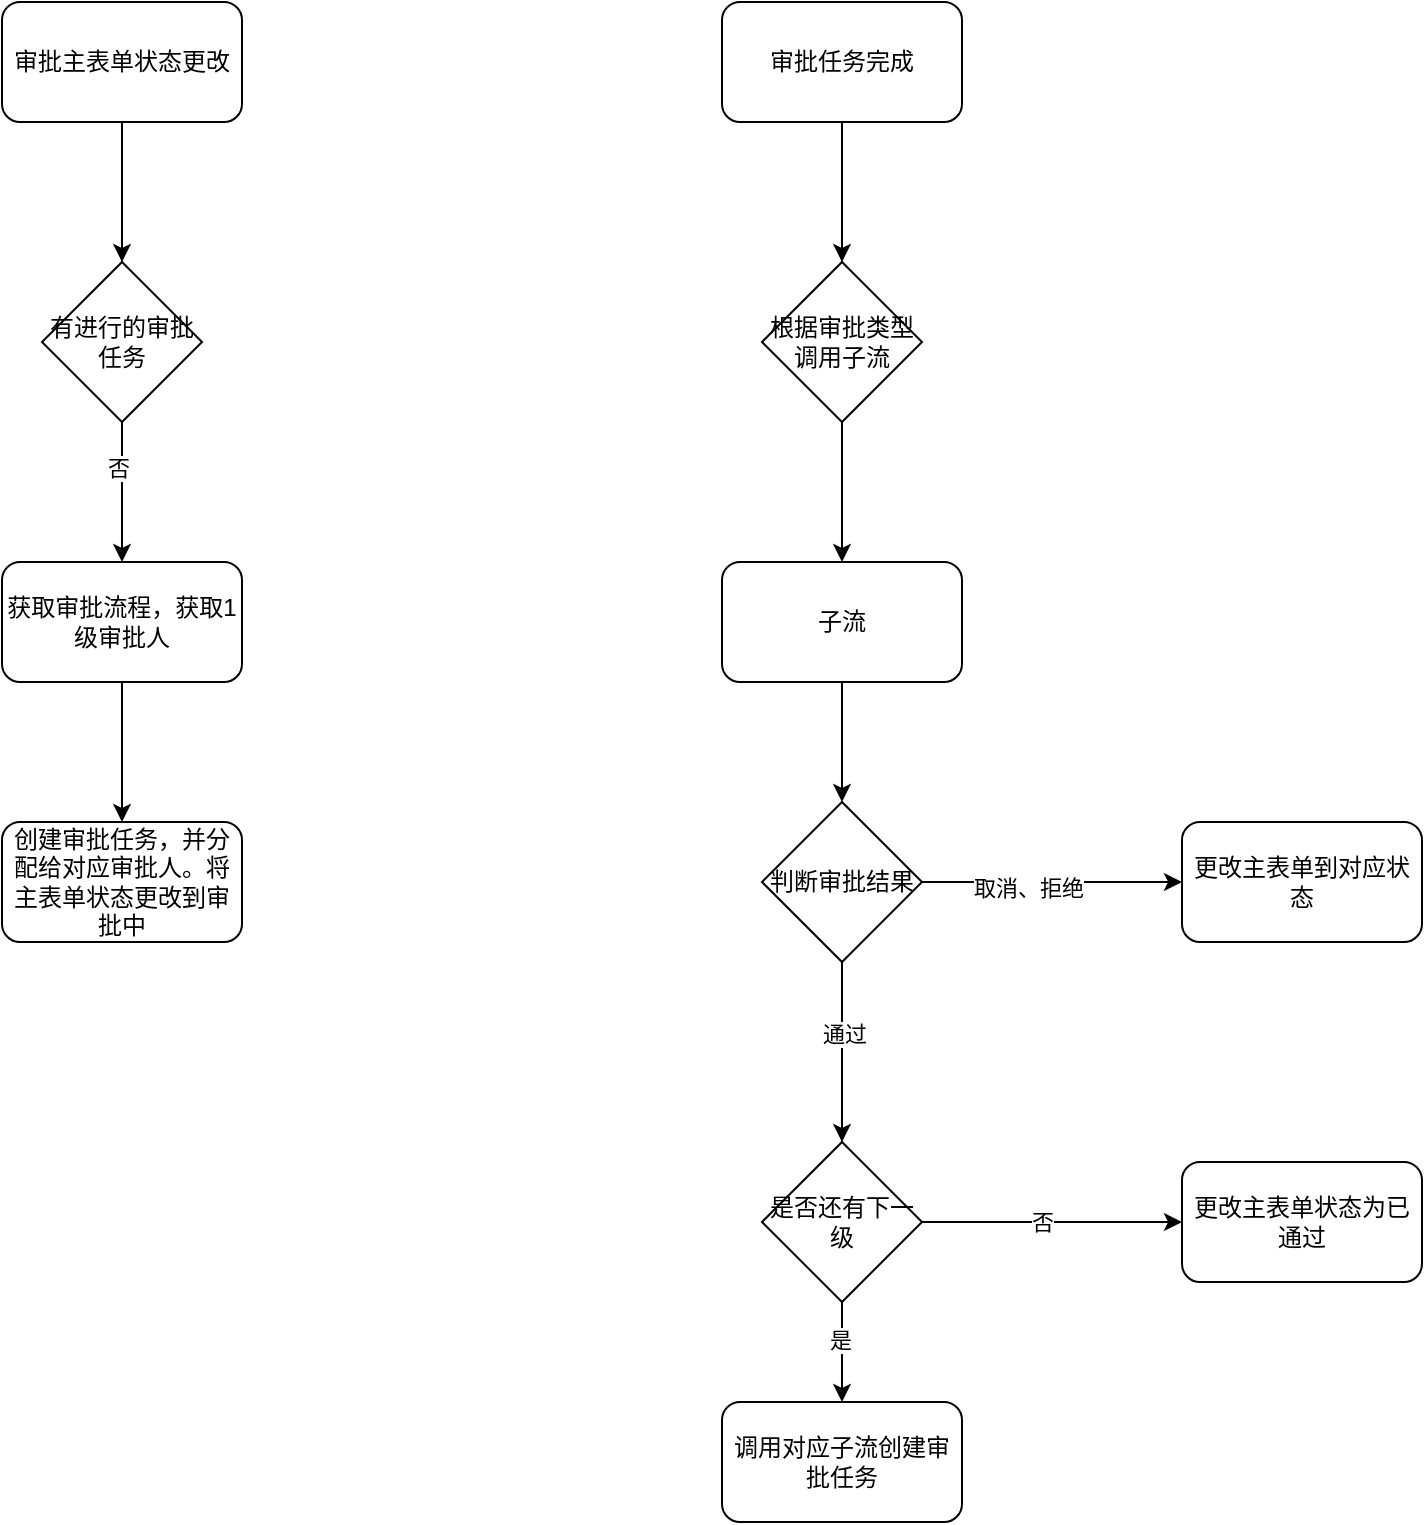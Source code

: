 <mxfile version="19.0.3" type="device"><diagram id="cwYlDLm9pZ9mxlpjvD5u" name="第 1 页"><mxGraphModel dx="1422" dy="865" grid="1" gridSize="10" guides="1" tooltips="1" connect="1" arrows="1" fold="1" page="1" pageScale="1" pageWidth="900" pageHeight="1600" math="0" shadow="0"><root><mxCell id="0"/><mxCell id="1" parent="0"/><mxCell id="73cjAdamGyDHTdHf0-Sb-3" style="edgeStyle=orthogonalEdgeStyle;rounded=0;orthogonalLoop=1;jettySize=auto;html=1;entryX=0.5;entryY=0;entryDx=0;entryDy=0;" edge="1" parent="1" source="73cjAdamGyDHTdHf0-Sb-1" target="73cjAdamGyDHTdHf0-Sb-2"><mxGeometry relative="1" as="geometry"/></mxCell><mxCell id="73cjAdamGyDHTdHf0-Sb-1" value="审批主表单状态更改" style="rounded=1;whiteSpace=wrap;html=1;" vertex="1" parent="1"><mxGeometry x="110" y="100" width="120" height="60" as="geometry"/></mxCell><mxCell id="73cjAdamGyDHTdHf0-Sb-6" style="edgeStyle=orthogonalEdgeStyle;rounded=0;orthogonalLoop=1;jettySize=auto;html=1;entryX=0.5;entryY=0;entryDx=0;entryDy=0;" edge="1" parent="1" source="73cjAdamGyDHTdHf0-Sb-2" target="73cjAdamGyDHTdHf0-Sb-5"><mxGeometry relative="1" as="geometry"/></mxCell><mxCell id="73cjAdamGyDHTdHf0-Sb-7" value="否" style="edgeLabel;html=1;align=center;verticalAlign=middle;resizable=0;points=[];" vertex="1" connectable="0" parent="73cjAdamGyDHTdHf0-Sb-6"><mxGeometry x="-0.35" y="-2" relative="1" as="geometry"><mxPoint as="offset"/></mxGeometry></mxCell><mxCell id="73cjAdamGyDHTdHf0-Sb-2" value="有进行的审批任务" style="rhombus;whiteSpace=wrap;html=1;" vertex="1" parent="1"><mxGeometry x="130" y="230" width="80" height="80" as="geometry"/></mxCell><mxCell id="73cjAdamGyDHTdHf0-Sb-9" style="edgeStyle=orthogonalEdgeStyle;rounded=0;orthogonalLoop=1;jettySize=auto;html=1;entryX=0.5;entryY=0;entryDx=0;entryDy=0;" edge="1" parent="1" source="73cjAdamGyDHTdHf0-Sb-5" target="73cjAdamGyDHTdHf0-Sb-8"><mxGeometry relative="1" as="geometry"/></mxCell><mxCell id="73cjAdamGyDHTdHf0-Sb-5" value="获取审批流程，获取1级审批人" style="rounded=1;whiteSpace=wrap;html=1;" vertex="1" parent="1"><mxGeometry x="110" y="380" width="120" height="60" as="geometry"/></mxCell><mxCell id="73cjAdamGyDHTdHf0-Sb-8" value="创建审批任务，并分配给对应审批人。将主表单状态更改到审批中" style="rounded=1;whiteSpace=wrap;html=1;" vertex="1" parent="1"><mxGeometry x="110" y="510" width="120" height="60" as="geometry"/></mxCell><mxCell id="73cjAdamGyDHTdHf0-Sb-12" style="edgeStyle=orthogonalEdgeStyle;rounded=0;orthogonalLoop=1;jettySize=auto;html=1;entryX=0.5;entryY=0;entryDx=0;entryDy=0;" edge="1" parent="1" source="73cjAdamGyDHTdHf0-Sb-10" target="73cjAdamGyDHTdHf0-Sb-11"><mxGeometry relative="1" as="geometry"/></mxCell><mxCell id="73cjAdamGyDHTdHf0-Sb-10" value="审批任务完成" style="rounded=1;whiteSpace=wrap;html=1;" vertex="1" parent="1"><mxGeometry x="470" y="100" width="120" height="60" as="geometry"/></mxCell><mxCell id="73cjAdamGyDHTdHf0-Sb-14" style="edgeStyle=orthogonalEdgeStyle;rounded=0;orthogonalLoop=1;jettySize=auto;html=1;entryX=0.5;entryY=0;entryDx=0;entryDy=0;" edge="1" parent="1" source="73cjAdamGyDHTdHf0-Sb-11" target="73cjAdamGyDHTdHf0-Sb-13"><mxGeometry relative="1" as="geometry"/></mxCell><mxCell id="73cjAdamGyDHTdHf0-Sb-11" value="根据审批类型调用子流" style="rhombus;whiteSpace=wrap;html=1;" vertex="1" parent="1"><mxGeometry x="490" y="230" width="80" height="80" as="geometry"/></mxCell><mxCell id="73cjAdamGyDHTdHf0-Sb-16" style="edgeStyle=orthogonalEdgeStyle;rounded=0;orthogonalLoop=1;jettySize=auto;html=1;entryX=0.5;entryY=0;entryDx=0;entryDy=0;" edge="1" parent="1" source="73cjAdamGyDHTdHf0-Sb-13" target="73cjAdamGyDHTdHf0-Sb-15"><mxGeometry relative="1" as="geometry"/></mxCell><mxCell id="73cjAdamGyDHTdHf0-Sb-13" value="子流" style="rounded=1;whiteSpace=wrap;html=1;" vertex="1" parent="1"><mxGeometry x="470" y="380" width="120" height="60" as="geometry"/></mxCell><mxCell id="73cjAdamGyDHTdHf0-Sb-17" style="edgeStyle=orthogonalEdgeStyle;rounded=0;orthogonalLoop=1;jettySize=auto;html=1;entryX=0;entryY=0.5;entryDx=0;entryDy=0;" edge="1" parent="1" source="73cjAdamGyDHTdHf0-Sb-15" target="73cjAdamGyDHTdHf0-Sb-19"><mxGeometry relative="1" as="geometry"><mxPoint x="690" y="540" as="targetPoint"/></mxGeometry></mxCell><mxCell id="73cjAdamGyDHTdHf0-Sb-18" value="取消、拒绝" style="edgeLabel;html=1;align=center;verticalAlign=middle;resizable=0;points=[];" vertex="1" connectable="0" parent="73cjAdamGyDHTdHf0-Sb-17"><mxGeometry x="-0.181" y="-3" relative="1" as="geometry"><mxPoint as="offset"/></mxGeometry></mxCell><mxCell id="73cjAdamGyDHTdHf0-Sb-22" style="edgeStyle=orthogonalEdgeStyle;rounded=0;orthogonalLoop=1;jettySize=auto;html=1;entryX=0.5;entryY=0;entryDx=0;entryDy=0;" edge="1" parent="1" source="73cjAdamGyDHTdHf0-Sb-15" target="73cjAdamGyDHTdHf0-Sb-21"><mxGeometry relative="1" as="geometry"/></mxCell><mxCell id="73cjAdamGyDHTdHf0-Sb-23" value="通过" style="edgeLabel;html=1;align=center;verticalAlign=middle;resizable=0;points=[];" vertex="1" connectable="0" parent="73cjAdamGyDHTdHf0-Sb-22"><mxGeometry x="-0.207" y="1" relative="1" as="geometry"><mxPoint as="offset"/></mxGeometry></mxCell><mxCell id="73cjAdamGyDHTdHf0-Sb-15" value="判断审批结果" style="rhombus;whiteSpace=wrap;html=1;" vertex="1" parent="1"><mxGeometry x="490" y="500" width="80" height="80" as="geometry"/></mxCell><mxCell id="73cjAdamGyDHTdHf0-Sb-19" value="更改主表单到对应状态" style="rounded=1;whiteSpace=wrap;html=1;" vertex="1" parent="1"><mxGeometry x="700" y="510" width="120" height="60" as="geometry"/></mxCell><mxCell id="73cjAdamGyDHTdHf0-Sb-25" style="edgeStyle=orthogonalEdgeStyle;rounded=0;orthogonalLoop=1;jettySize=auto;html=1;entryX=0.5;entryY=0;entryDx=0;entryDy=0;" edge="1" parent="1" source="73cjAdamGyDHTdHf0-Sb-21" target="73cjAdamGyDHTdHf0-Sb-24"><mxGeometry relative="1" as="geometry"/></mxCell><mxCell id="73cjAdamGyDHTdHf0-Sb-26" value="是" style="edgeLabel;html=1;align=center;verticalAlign=middle;resizable=0;points=[];" vertex="1" connectable="0" parent="73cjAdamGyDHTdHf0-Sb-25"><mxGeometry x="-0.232" y="-1" relative="1" as="geometry"><mxPoint as="offset"/></mxGeometry></mxCell><mxCell id="73cjAdamGyDHTdHf0-Sb-28" style="edgeStyle=orthogonalEdgeStyle;rounded=0;orthogonalLoop=1;jettySize=auto;html=1;entryX=0;entryY=0.5;entryDx=0;entryDy=0;" edge="1" parent="1" source="73cjAdamGyDHTdHf0-Sb-21" target="73cjAdamGyDHTdHf0-Sb-27"><mxGeometry relative="1" as="geometry"/></mxCell><mxCell id="73cjAdamGyDHTdHf0-Sb-29" value="否" style="edgeLabel;html=1;align=center;verticalAlign=middle;resizable=0;points=[];" vertex="1" connectable="0" parent="73cjAdamGyDHTdHf0-Sb-28"><mxGeometry x="0.244" relative="1" as="geometry"><mxPoint x="-21" as="offset"/></mxGeometry></mxCell><mxCell id="73cjAdamGyDHTdHf0-Sb-21" value="是否还有下一级" style="rhombus;whiteSpace=wrap;html=1;" vertex="1" parent="1"><mxGeometry x="490" y="670" width="80" height="80" as="geometry"/></mxCell><mxCell id="73cjAdamGyDHTdHf0-Sb-24" value="调用对应子流创建审批任务" style="rounded=1;whiteSpace=wrap;html=1;" vertex="1" parent="1"><mxGeometry x="470" y="800" width="120" height="60" as="geometry"/></mxCell><mxCell id="73cjAdamGyDHTdHf0-Sb-27" value="更改主表单状态为已通过" style="rounded=1;whiteSpace=wrap;html=1;" vertex="1" parent="1"><mxGeometry x="700" y="680" width="120" height="60" as="geometry"/></mxCell></root></mxGraphModel></diagram></mxfile>